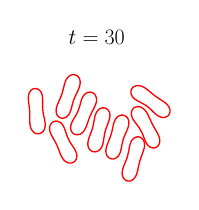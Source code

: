 \begin{tikzpicture}[scale=0.32]

\begin{axis}[
  xmin = 0,
  xmax = 3.14,
  ymin = 0,
  ymax = 3.14,
  axis equal = true,
  hide axis,
  title = {\Huge$t=30$}
  ]

\addplot [mark=none,red,line width=1.5] table{
3.831e-01 2.173e+00
3.812e-01 2.19e+00
3.784e-01 2.209e+00
3.74e-01 2.229e+00
3.674e-01 2.252e+00
3.573e-01 2.277e+00
3.424e-01 2.303e+00
3.209e-01 2.328e+00
2.918e-01 2.351e+00
2.551e-01 2.365e+00
2.13e-01 2.368e+00
1.699e-01 2.357e+00
1.316e-01 2.33e+00
1.022e-01 2.291e+00
8.348e-02 2.245e+00
7.454e-02 2.195e+00
7.316e-02 2.144e+00
7.669e-02 2.093e+00
8.275e-02 2.043e+00
8.946e-02 1.993e+00
9.552e-02 1.945e+00
1.002e-01 1.898e+00
1.032e-01 1.854e+00
1.047e-01 1.811e+00
1.052e-01 1.772e+00
1.05e-01 1.735e+00
1.048e-01 1.701e+00
1.048e-01 1.671e+00
1.053e-01 1.644e+00
1.063e-01 1.621e+00
1.078e-01 1.6e+00
1.098e-01 1.581e+00
1.123e-01 1.564e+00
1.154e-01 1.548e+00
1.197e-01 1.53e+00
1.258e-01 1.51e+00
1.344e-01 1.487e+00
1.467e-01 1.464e+00
1.638e-01 1.439e+00
1.872e-01 1.415e+00
2.176e-01 1.394e+00
2.548e-01 1.381e+00
2.97e-01 1.378e+00
3.404e-01 1.389e+00
3.8e-01 1.413e+00
4.114e-01 1.45e+00
4.319e-01 1.495e+00
4.414e-01 1.545e+00
4.418e-01 1.596e+00
4.359e-01 1.647e+00
4.265e-01 1.697e+00
4.159e-01 1.746e+00
4.059e-01 1.793e+00
3.975e-01 1.839e+00
3.914e-01 1.884e+00
3.876e-01 1.926e+00
3.856e-01 1.966e+00
3.85e-01 2.003e+00
3.851e-01 2.036e+00
3.855e-01 2.066e+00
3.857e-01 2.093e+00
3.857e-01 2.117e+00
3.853e-01 2.138e+00
3.844e-01 2.156e+00
3.831e-01 2.173e+00
};

\addplot [mark=none,red,line width=1.5] table{
2.278e+00 3.442e-01
2.295e+00 3.46e-01
2.313e+00 3.502e-01
2.332e+00 3.576e-01
2.353e+00 3.691e-01
2.374e+00 3.854e-01
2.395e+00 4.071e-01
2.414e+00 4.343e-01
2.432e+00 4.668e-01
2.446e+00 5.038e-01
2.458e+00 5.444e-01
2.469e+00 5.88e-01
2.478e+00 6.339e-01
2.488e+00 6.815e-01
2.5e+00 7.301e-01
2.513e+00 7.791e-01
2.528e+00 8.28e-01
2.545e+00 8.763e-01
2.563e+00 9.239e-01
2.58e+00 9.707e-01
2.596e+00 1.017e+00
2.608e+00 1.062e+00
2.615e+00 1.106e+00
2.616e+00 1.149e+00
2.611e+00 1.188e+00
2.599e+00 1.223e+00
2.583e+00 1.252e+00
2.563e+00 1.274e+00
2.542e+00 1.291e+00
2.521e+00 1.302e+00
2.501e+00 1.308e+00
2.482e+00 1.311e+00
2.465e+00 1.311e+00
2.448e+00 1.31e+00
2.43e+00 1.305e+00
2.411e+00 1.298e+00
2.39e+00 1.286e+00
2.369e+00 1.269e+00
2.349e+00 1.247e+00
2.33e+00 1.22e+00
2.314e+00 1.186e+00
2.301e+00 1.149e+00
2.29e+00 1.108e+00
2.281e+00 1.064e+00
2.273e+00 1.018e+00
2.263e+00 9.701e-01
2.252e+00 9.215e-01
2.239e+00 8.726e-01
2.223e+00 8.24e-01
2.204e+00 7.761e-01
2.185e+00 7.291e-01
2.166e+00 6.829e-01
2.149e+00 6.373e-01
2.136e+00 5.923e-01
2.128e+00 5.482e-01
2.126e+00 5.059e-01
2.131e+00 4.665e-01
2.143e+00 4.317e-01
2.16e+00 4.027e-01
2.18e+00 3.803e-01
2.201e+00 3.642e-01
2.222e+00 3.536e-01
2.242e+00 3.474e-01
2.26e+00 3.446e-01
2.278e+00 3.442e-01
};

\addplot [mark=none,red,line width=1.5] table{
2.69e+00 1.127e+00
2.702e+00 1.115e+00
2.716e+00 1.103e+00
2.733e+00 1.091e+00
2.754e+00 1.08e+00
2.78e+00 1.071e+00
2.809e+00 1.068e+00
2.843e+00 1.071e+00
2.877e+00 1.085e+00
2.908e+00 1.109e+00
2.932e+00 1.143e+00
2.947e+00 1.186e+00
2.95e+00 1.232e+00
2.943e+00 1.28e+00
2.928e+00 1.328e+00
2.907e+00 1.374e+00
2.883e+00 1.419e+00
2.857e+00 1.464e+00
2.832e+00 1.508e+00
2.808e+00 1.551e+00
2.785e+00 1.594e+00
2.765e+00 1.637e+00
2.746e+00 1.677e+00
2.729e+00 1.716e+00
2.712e+00 1.752e+00
2.696e+00 1.785e+00
2.68e+00 1.815e+00
2.665e+00 1.841e+00
2.65e+00 1.863e+00
2.636e+00 1.882e+00
2.623e+00 1.898e+00
2.61e+00 1.911e+00
2.597e+00 1.923e+00
2.583e+00 1.933e+00
2.568e+00 1.944e+00
2.55e+00 1.954e+00
2.528e+00 1.963e+00
2.502e+00 1.97e+00
2.472e+00 1.973e+00
2.439e+00 1.97e+00
2.405e+00 1.957e+00
2.373e+00 1.935e+00
2.347e+00 1.901e+00
2.331e+00 1.859e+00
2.327e+00 1.813e+00
2.335e+00 1.765e+00
2.353e+00 1.718e+00
2.379e+00 1.674e+00
2.408e+00 1.632e+00
2.439e+00 1.591e+00
2.469e+00 1.551e+00
2.498e+00 1.51e+00
2.524e+00 1.469e+00
2.547e+00 1.428e+00
2.566e+00 1.388e+00
2.583e+00 1.349e+00
2.597e+00 1.312e+00
2.61e+00 1.277e+00
2.623e+00 1.246e+00
2.635e+00 1.218e+00
2.646e+00 1.194e+00
2.657e+00 1.173e+00
2.668e+00 1.156e+00
2.679e+00 1.141e+00
2.69e+00 1.127e+00
};

\addplot [mark=none,red,line width=1.5] table{
2.252e+00 1.71e+00
2.243e+00 1.725e+00
2.231e+00 1.739e+00
2.216e+00 1.754e+00
2.197e+00 1.768e+00
2.173e+00 1.779e+00
2.143e+00 1.786e+00
2.11e+00 1.786e+00
2.075e+00 1.778e+00
2.039e+00 1.759e+00
2.007e+00 1.732e+00
1.981e+00 1.696e+00
1.959e+00 1.654e+00
1.943e+00 1.608e+00
1.931e+00 1.56e+00
1.92e+00 1.51e+00
1.909e+00 1.46e+00
1.898e+00 1.41e+00
1.884e+00 1.361e+00
1.868e+00 1.314e+00
1.851e+00 1.268e+00
1.833e+00 1.225e+00
1.817e+00 1.183e+00
1.801e+00 1.144e+00
1.788e+00 1.106e+00
1.779e+00 1.071e+00
1.773e+00 1.038e+00
1.77e+00 1.008e+00
1.771e+00 9.811e-01
1.774e+00 9.575e-01
1.779e+00 9.372e-01
1.786e+00 9.198e-01
1.793e+00 9.043e-01
1.802e+00 8.896e-01
1.813e+00 8.749e-01
1.828e+00 8.602e-01
1.847e+00 8.463e-01
1.871e+00 8.346e-01
1.9e+00 8.274e-01
1.934e+00 8.271e-01
1.969e+00 8.357e-01
2.004e+00 8.544e-01
2.036e+00 8.828e-01
2.062e+00 9.193e-01
2.081e+00 9.617e-01
2.096e+00 1.008e+00
2.107e+00 1.057e+00
2.116e+00 1.107e+00
2.126e+00 1.157e+00
2.138e+00 1.207e+00
2.151e+00 1.256e+00
2.167e+00 1.303e+00
2.185e+00 1.348e+00
2.204e+00 1.391e+00
2.222e+00 1.432e+00
2.239e+00 1.471e+00
2.253e+00 1.508e+00
2.263e+00 1.544e+00
2.27e+00 1.576e+00
2.273e+00 1.606e+00
2.273e+00 1.633e+00
2.27e+00 1.657e+00
2.265e+00 1.677e+00
2.259e+00 1.694e+00
2.252e+00 1.71e+00
};

\addplot [mark=none,red,line width=1.5] table{
1.526e+00 1.739e+00
1.523e+00 1.722e+00
1.519e+00 1.704e+00
1.515e+00 1.683e+00
1.511e+00 1.66e+00
1.507e+00 1.634e+00
1.501e+00 1.604e+00
1.495e+00 1.571e+00
1.486e+00 1.536e+00
1.476e+00 1.497e+00
1.464e+00 1.457e+00
1.449e+00 1.414e+00
1.432e+00 1.371e+00
1.415e+00 1.325e+00
1.398e+00 1.278e+00
1.384e+00 1.229e+00
1.376e+00 1.179e+00
1.377e+00 1.128e+00
1.389e+00 1.079e+00
1.414e+00 1.036e+00
1.45e+00 1.003e+00
1.493e+00 9.852e-01
1.538e+00 9.822e-01
1.579e+00 9.919e-01
1.613e+00 1.011e+00
1.641e+00 1.035e+00
1.662e+00 1.061e+00
1.677e+00 1.087e+00
1.689e+00 1.111e+00
1.697e+00 1.133e+00
1.703e+00 1.153e+00
1.708e+00 1.171e+00
1.712e+00 1.188e+00
1.715e+00 1.205e+00
1.718e+00 1.223e+00
1.721e+00 1.244e+00
1.725e+00 1.267e+00
1.729e+00 1.294e+00
1.733e+00 1.323e+00
1.739e+00 1.356e+00
1.746e+00 1.392e+00
1.755e+00 1.431e+00
1.767e+00 1.472e+00
1.781e+00 1.514e+00
1.798e+00 1.558e+00
1.815e+00 1.603e+00
1.833e+00 1.65e+00
1.848e+00 1.698e+00
1.858e+00 1.749e+00
1.859e+00 1.8e+00
1.848e+00 1.849e+00
1.824e+00 1.893e+00
1.788e+00 1.925e+00
1.745e+00 1.943e+00
1.7e+00 1.946e+00
1.659e+00 1.936e+00
1.625e+00 1.917e+00
1.597e+00 1.892e+00
1.577e+00 1.866e+00
1.561e+00 1.84e+00
1.55e+00 1.816e+00
1.542e+00 1.793e+00
1.535e+00 1.774e+00
1.53e+00 1.756e+00
1.526e+00 1.739e+00
};

\addplot [mark=none,red,line width=1.5] table{
1.554e+00 2.189e+00
1.548e+00 2.205e+00
1.539e+00 2.221e+00
1.527e+00 2.238e+00
1.511e+00 2.255e+00
1.489e+00 2.271e+00
1.462e+00 2.284e+00
1.429e+00 2.29e+00
1.392e+00 2.288e+00
1.355e+00 2.276e+00
1.319e+00 2.253e+00
1.288e+00 2.221e+00
1.262e+00 2.182e+00
1.242e+00 2.138e+00
1.226e+00 2.09e+00
1.213e+00 2.041e+00
1.2e+00 1.992e+00
1.185e+00 1.943e+00
1.169e+00 1.895e+00
1.149e+00 1.849e+00
1.127e+00 1.806e+00
1.104e+00 1.765e+00
1.081e+00 1.726e+00
1.059e+00 1.69e+00
1.04e+00 1.655e+00
1.024e+00 1.622e+00
1.012e+00 1.591e+00
1.004e+00 1.562e+00
9.994e-01 1.535e+00
9.982e-01 1.512e+00
9.995e-01 1.491e+00
1.003e+00 1.472e+00
1.007e+00 1.456e+00
1.014e+00 1.44e+00
1.022e+00 1.423e+00
1.034e+00 1.407e+00
1.051e+00 1.39e+00
1.073e+00 1.374e+00
1.101e+00 1.362e+00
1.133e+00 1.356e+00
1.17e+00 1.359e+00
1.208e+00 1.371e+00
1.244e+00 1.393e+00
1.276e+00 1.423e+00
1.304e+00 1.461e+00
1.327e+00 1.504e+00
1.347e+00 1.55e+00
1.364e+00 1.598e+00
1.38e+00 1.646e+00
1.397e+00 1.695e+00
1.415e+00 1.742e+00
1.434e+00 1.788e+00
1.455e+00 1.832e+00
1.476e+00 1.874e+00
1.497e+00 1.914e+00
1.516e+00 1.952e+00
1.532e+00 1.988e+00
1.546e+00 2.022e+00
1.556e+00 2.054e+00
1.562e+00 2.083e+00
1.565e+00 2.11e+00
1.565e+00 2.134e+00
1.563e+00 2.155e+00
1.559e+00 2.173e+00
1.554e+00 2.189e+00
};

\addplot [mark=none,red,line width=1.5] table{
9.443e-01 7.43e-01
9.609e-01 7.39e-01
9.793e-01 7.367e-01
1.0e+00 7.368e-01
1.023e+00 7.404e-01
1.049e+00 7.49e-01
1.075e+00 7.641e-01
1.099e+00 7.87e-01
1.119e+00 8.177e-01
1.132e+00 8.552e-01
1.135e+00 8.974e-01
1.129e+00 9.417e-01
1.115e+00 9.862e-01
1.093e+00 1.03e+00
1.067e+00 1.072e+00
1.039e+00 1.115e+00
1.01e+00 1.157e+00
9.833e-01 1.201e+00
9.588e-01 1.245e+00
9.376e-01 1.29e+00
9.196e-01 1.335e+00
9.042e-01 1.38e+00
8.903e-01 1.422e+00
8.768e-01 1.462e+00
8.628e-01 1.5e+00
8.475e-01 1.533e+00
8.309e-01 1.562e+00
8.133e-01 1.587e+00
7.952e-01 1.606e+00
7.772e-01 1.622e+00
7.598e-01 1.633e+00
7.433e-01 1.642e+00
7.273e-01 1.648e+00
7.107e-01 1.652e+00
6.923e-01 1.655e+00
6.715e-01 1.655e+00
6.481e-01 1.651e+00
6.229e-01 1.642e+00
5.973e-01 1.626e+00
5.735e-01 1.603e+00
5.541e-01 1.571e+00
5.417e-01 1.534e+00
5.378e-01 1.492e+00
5.427e-01 1.447e+00
5.555e-01 1.402e+00
5.745e-01 1.357e+00
5.976e-01 1.313e+00
6.228e-01 1.269e+00
6.483e-01 1.225e+00
6.728e-01 1.18e+00
6.952e-01 1.134e+00
7.154e-01 1.089e+00
7.333e-01 1.043e+00
7.498e-01 9.995e-01
7.656e-01 9.575e-01
7.816e-01 9.182e-01
7.984e-01 8.822e-01
8.164e-01 8.502e-01
8.354e-01 8.226e-01
8.549e-01 7.997e-01
8.744e-01 7.813e-01
8.933e-01 7.671e-01
9.112e-01 7.564e-01
9.28e-01 7.486e-01
9.443e-01 7.43e-01
};

\addplot [mark=none,red,line width=1.5] table{
8.247e-01 1.719e+00
8.418e-01 1.72e+00
8.599e-01 1.724e+00
8.795e-01 1.731e+00
9.005e-01 1.742e+00
9.219e-01 1.758e+00
9.431e-01 1.78e+00
9.629e-01 1.806e+00
9.805e-01 1.839e+00
9.958e-01 1.875e+00
1.009e+00 1.916e+00
1.021e+00 1.959e+00
1.033e+00 2.004e+00
1.045e+00 2.051e+00
1.06e+00 2.099e+00
1.077e+00 2.147e+00
1.097e+00 2.194e+00
1.118e+00 2.24e+00
1.141e+00 2.286e+00
1.162e+00 2.331e+00
1.181e+00 2.376e+00
1.196e+00 2.42e+00
1.205e+00 2.464e+00
1.208e+00 2.506e+00
1.204e+00 2.546e+00
1.193e+00 2.581e+00
1.177e+00 2.61e+00
1.157e+00 2.633e+00
1.136e+00 2.65e+00
1.115e+00 2.661e+00
1.095e+00 2.667e+00
1.077e+00 2.671e+00
1.06e+00 2.672e+00
1.043e+00 2.671e+00
1.025e+00 2.668e+00
1.005e+00 2.661e+00
9.835e-01 2.651e+00
9.614e-01 2.636e+00
9.394e-01 2.615e+00
9.186e-01 2.589e+00
8.999e-01 2.557e+00
8.837e-01 2.521e+00
8.699e-01 2.481e+00
8.579e-01 2.438e+00
8.467e-01 2.392e+00
8.351e-01 2.345e+00
8.221e-01 2.297e+00
8.07e-01 2.248e+00
7.896e-01 2.2e+00
7.702e-01 2.153e+00
7.497e-01 2.106e+00
7.293e-01 2.061e+00
7.107e-01 2.016e+00
6.954e-01 1.972e+00
6.85e-01 1.928e+00
6.81e-01 1.886e+00
6.839e-01 1.846e+00
6.936e-01 1.811e+00
7.089e-01 1.781e+00
7.279e-01 1.758e+00
7.486e-01 1.741e+00
7.694e-01 1.73e+00
7.893e-01 1.723e+00
8.075e-01 1.719e+00
8.247e-01 1.719e+00
};

\addplot [mark=none,red,line width=1.5] table{
2.359e+00 2.389e+00
2.348e+00 2.377e+00
2.337e+00 2.361e+00
2.328e+00 2.343e+00
2.321e+00 2.32e+00
2.318e+00 2.293e+00
2.32e+00 2.263e+00
2.329e+00 2.231e+00
2.346e+00 2.199e+00
2.371e+00 2.168e+00
2.403e+00 2.139e+00
2.439e+00 2.114e+00
2.48e+00 2.091e+00
2.523e+00 2.068e+00
2.568e+00 2.045e+00
2.612e+00 2.02e+00
2.655e+00 1.992e+00
2.696e+00 1.962e+00
2.734e+00 1.928e+00
2.77e+00 1.894e+00
2.805e+00 1.86e+00
2.839e+00 1.827e+00
2.873e+00 1.798e+00
2.907e+00 1.774e+00
2.942e+00 1.755e+00
2.977e+00 1.742e+00
3.01e+00 1.736e+00
3.039e+00 1.735e+00
3.066e+00 1.739e+00
3.088e+00 1.747e+00
3.107e+00 1.756e+00
3.122e+00 1.766e+00
3.135e+00 1.778e+00
3.146e+00 1.791e+00
3.157e+00 1.806e+00
3.165e+00 1.825e+00
3.172e+00 1.848e+00
3.175e+00 1.875e+00
3.172e+00 1.905e+00
3.164e+00 1.937e+00
3.148e+00 1.97e+00
3.124e+00 2.002e+00
3.095e+00 2.033e+00
3.061e+00 2.061e+00
3.022e+00 2.089e+00
2.982e+00 2.115e+00
2.94e+00 2.142e+00
2.898e+00 2.171e+00
2.856e+00 2.2e+00
2.815e+00 2.231e+00
2.776e+00 2.264e+00
2.738e+00 2.296e+00
2.7e+00 2.327e+00
2.663e+00 2.356e+00
2.627e+00 2.381e+00
2.59e+00 2.402e+00
2.553e+00 2.418e+00
2.518e+00 2.428e+00
2.485e+00 2.433e+00
2.455e+00 2.432e+00
2.429e+00 2.428e+00
2.406e+00 2.42e+00
2.387e+00 2.411e+00
2.372e+00 2.401e+00
2.359e+00 2.389e+00
};

\end{axis}

%\draw[gray,thin] (0,0) grid +(3,4);

\end{tikzpicture}

